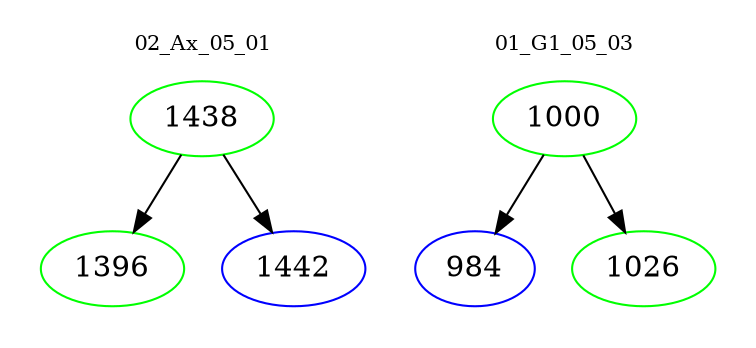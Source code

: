 digraph{
subgraph cluster_0 {
color = white
label = "02_Ax_05_01";
fontsize=10;
T0_1438 [label="1438", color="green"]
T0_1438 -> T0_1396 [color="black"]
T0_1396 [label="1396", color="green"]
T0_1438 -> T0_1442 [color="black"]
T0_1442 [label="1442", color="blue"]
}
subgraph cluster_1 {
color = white
label = "01_G1_05_03";
fontsize=10;
T1_1000 [label="1000", color="green"]
T1_1000 -> T1_984 [color="black"]
T1_984 [label="984", color="blue"]
T1_1000 -> T1_1026 [color="black"]
T1_1026 [label="1026", color="green"]
}
}
